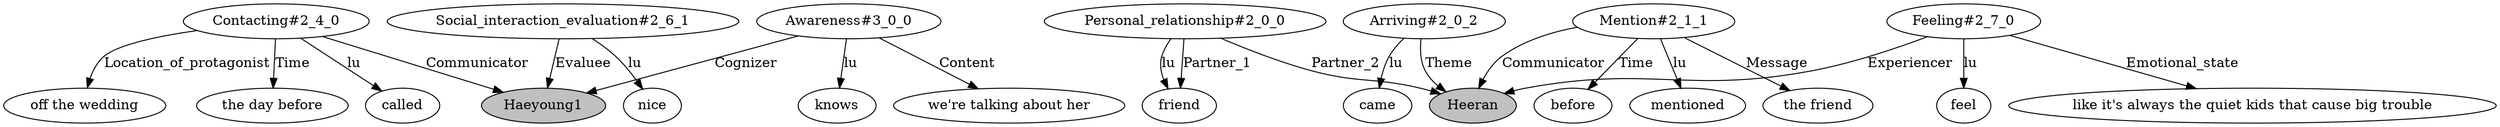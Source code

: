 // The Round Table
digraph {
	0 [label=Haeyoung1 fillcolor=gray style=filled]
	1 [label="Contacting#2_4_0"]
	2 [label=called]
	3 [label="off the wedding"]
	4 [label="the day before"]
	1 -> 2 [label=lu]
	1 -> 0 [label=Communicator]
	1 -> 3 [label=Location_of_protagonist]
	1 -> 4 [label=Time]
	5 [label="Social_interaction_evaluation#2_6_1"]
	6 [label=nice]
	5 -> 6 [label=lu]
	5 -> 0 [label=Evaluee]
	7 [label="Awareness#3_0_0"]
	8 [label=knows]
	9 [label="we're talking about her"]
	7 -> 8 [label=lu]
	7 -> 0 [label=Cognizer]
	7 -> 9 [label=Content]
	10 [label=Heeran fillcolor=gray style=filled]
	11 [label="Personal_relationship#2_0_0"]
	12 [label=friend]
	11 -> 12 [label=lu]
	11 -> 10 [label=Partner_2]
	11 -> 12 [label=Partner_1]
	13 [label="Arriving#2_0_2"]
	14 [label=came]
	13 -> 14 [label=lu]
	13 -> 10 [label=Theme]
	15 [label="Mention#2_1_1"]
	16 [label=mentioned]
	17 [label="the friend"]
	18 [label=before]
	15 -> 16 [label=lu]
	15 -> 17 [label=Message]
	15 -> 10 [label=Communicator]
	15 -> 18 [label=Time]
	19 [label="Feeling#2_7_0"]
	20 [label=feel]
	21 [label="like it's always the quiet kids that cause big trouble"]
	19 -> 20 [label=lu]
	19 -> 10 [label=Experiencer]
	19 -> 21 [label=Emotional_state]
}
